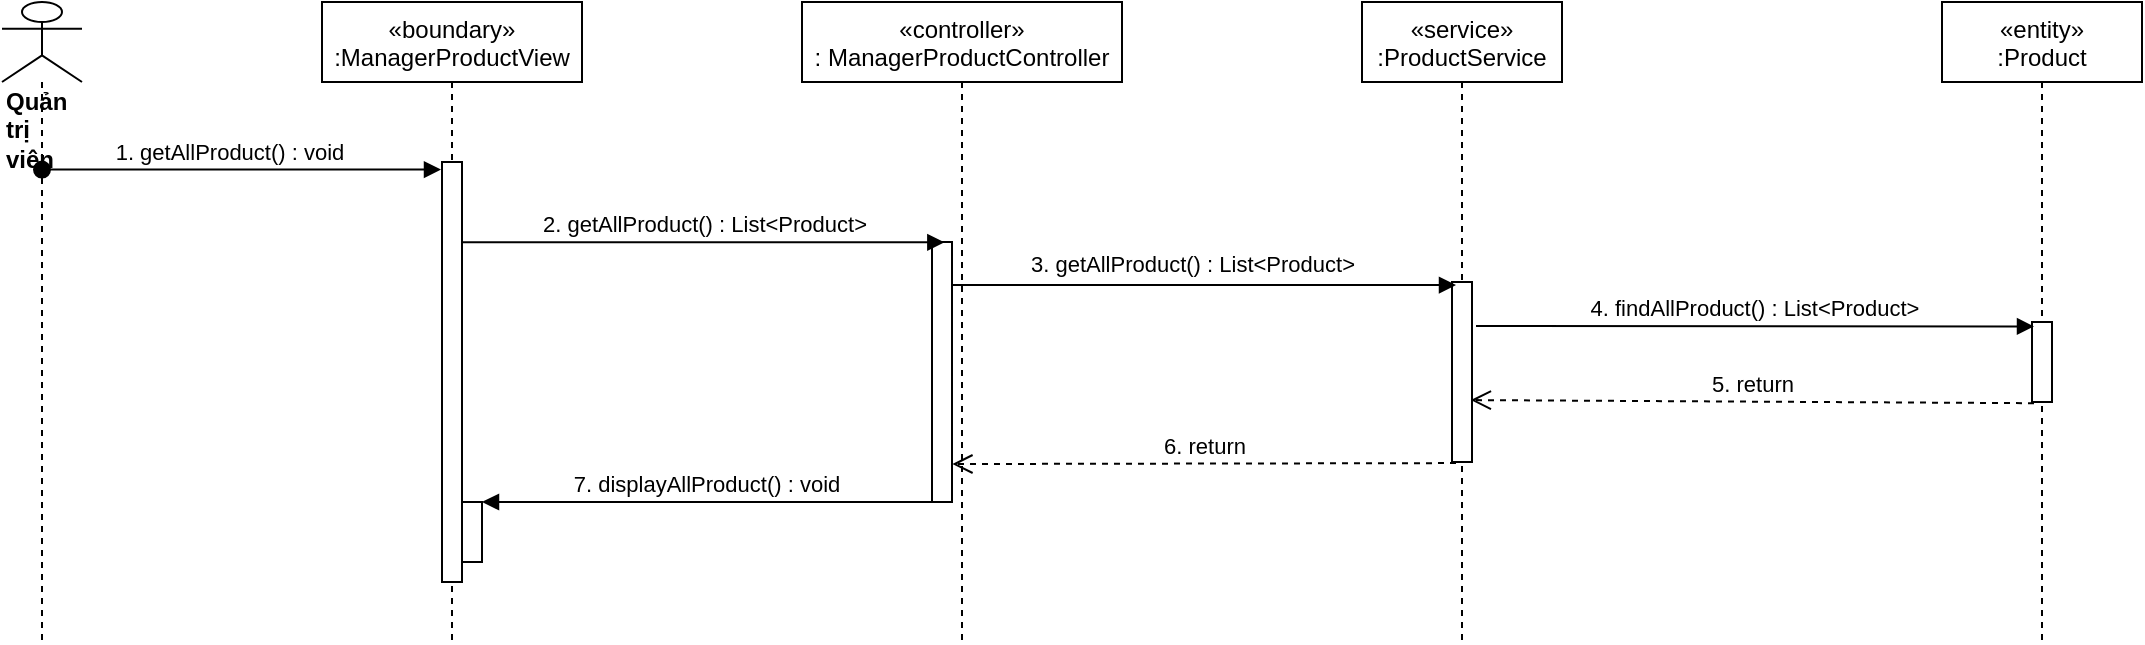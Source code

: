 <mxfile version="14.6.11" type="device"><diagram id="kgpKYQtTHZ0yAKxKKP6v" name="Page-1"><mxGraphModel dx="1038" dy="523" grid="1" gridSize="10" guides="1" tooltips="1" connect="1" arrows="1" fold="1" page="1" pageScale="1" pageWidth="850" pageHeight="1100" math="0" shadow="0"><root><mxCell id="0"/><mxCell id="1" parent="0"/><mxCell id="-FSXL91gbzKtMXdQg3ER-1" value="«boundary»&#10;:ManagerProductView" style="shape=umlLifeline;perimeter=lifelinePerimeter;container=1;collapsible=0;recursiveResize=0;rounded=0;shadow=0;strokeWidth=1;" vertex="1" parent="1"><mxGeometry x="230" y="80" width="130" height="320" as="geometry"/></mxCell><mxCell id="-FSXL91gbzKtMXdQg3ER-2" value="" style="points=[];perimeter=orthogonalPerimeter;rounded=0;shadow=0;strokeWidth=1;" vertex="1" parent="-FSXL91gbzKtMXdQg3ER-1"><mxGeometry x="60" y="80" width="10" height="210" as="geometry"/></mxCell><mxCell id="-FSXL91gbzKtMXdQg3ER-3" value="" style="html=1;points=[];perimeter=orthogonalPerimeter;" vertex="1" parent="-FSXL91gbzKtMXdQg3ER-1"><mxGeometry x="70" y="250" width="10" height="30" as="geometry"/></mxCell><mxCell id="-FSXL91gbzKtMXdQg3ER-4" value="«controller»&#10;: ManagerProductController" style="shape=umlLifeline;perimeter=lifelinePerimeter;container=1;collapsible=0;recursiveResize=0;rounded=0;shadow=0;strokeWidth=1;" vertex="1" parent="1"><mxGeometry x="470" y="80" width="160" height="320" as="geometry"/></mxCell><mxCell id="-FSXL91gbzKtMXdQg3ER-5" value="" style="points=[];perimeter=orthogonalPerimeter;rounded=0;shadow=0;strokeWidth=1;" vertex="1" parent="-FSXL91gbzKtMXdQg3ER-4"><mxGeometry x="65" y="120" width="10" height="130" as="geometry"/></mxCell><mxCell id="-FSXL91gbzKtMXdQg3ER-6" value="&lt;div&gt;&lt;b&gt;Quản trị viên&lt;/b&gt;&lt;/div&gt;" style="shape=umlLifeline;participant=umlActor;perimeter=lifelinePerimeter;whiteSpace=wrap;html=1;container=1;collapsible=0;recursiveResize=0;verticalAlign=top;spacingTop=36;outlineConnect=0;align=left;size=40;" vertex="1" parent="1"><mxGeometry x="70" y="80" width="40" height="320" as="geometry"/></mxCell><mxCell id="-FSXL91gbzKtMXdQg3ER-7" value="1. getAllProduct() : void" style="verticalAlign=bottom;startArrow=oval;endArrow=block;startSize=8;shadow=0;strokeWidth=1;entryX=-0.05;entryY=0.018;entryDx=0;entryDy=0;entryPerimeter=0;" edge="1" parent="1" source="-FSXL91gbzKtMXdQg3ER-6" target="-FSXL91gbzKtMXdQg3ER-2"><mxGeometry x="-0.06" relative="1" as="geometry"><mxPoint x="100" y="170" as="sourcePoint"/><mxPoint as="offset"/></mxGeometry></mxCell><mxCell id="-FSXL91gbzKtMXdQg3ER-8" value="«service»&#10;:ProductService" style="shape=umlLifeline;perimeter=lifelinePerimeter;container=1;collapsible=0;recursiveResize=0;rounded=0;shadow=0;strokeWidth=1;" vertex="1" parent="1"><mxGeometry x="750" y="80" width="100" height="320" as="geometry"/></mxCell><mxCell id="-FSXL91gbzKtMXdQg3ER-9" value="" style="points=[];perimeter=orthogonalPerimeter;rounded=0;shadow=0;strokeWidth=1;" vertex="1" parent="-FSXL91gbzKtMXdQg3ER-8"><mxGeometry x="45" y="140" width="10" height="90" as="geometry"/></mxCell><mxCell id="-FSXL91gbzKtMXdQg3ER-10" value="2. getAllProduct() : List&amp;lt;Product&amp;gt;" style="html=1;verticalAlign=bottom;endArrow=block;entryX=0.617;entryY=0.001;entryDx=0;entryDy=0;entryPerimeter=0;" edge="1" parent="1" source="-FSXL91gbzKtMXdQg3ER-2" target="-FSXL91gbzKtMXdQg3ER-5"><mxGeometry width="80" relative="1" as="geometry"><mxPoint x="320" y="248" as="sourcePoint"/><mxPoint x="500" y="210" as="targetPoint"/></mxGeometry></mxCell><mxCell id="-FSXL91gbzKtMXdQg3ER-11" value="" style="html=1;verticalAlign=bottom;endArrow=block;entryX=0.2;entryY=0.017;entryDx=0;entryDy=0;entryPerimeter=0;" edge="1" parent="1" source="-FSXL91gbzKtMXdQg3ER-5" target="-FSXL91gbzKtMXdQg3ER-9"><mxGeometry width="80" relative="1" as="geometry"><mxPoint x="609" y="221.68" as="sourcePoint"/><mxPoint x="770" y="222" as="targetPoint"/></mxGeometry></mxCell><mxCell id="-FSXL91gbzKtMXdQg3ER-12" value="3. getAllProduct() : List&amp;lt;Product&amp;gt;" style="edgeLabel;html=1;align=center;verticalAlign=middle;resizable=0;points=[];" vertex="1" connectable="0" parent="-FSXL91gbzKtMXdQg3ER-11"><mxGeometry x="-0.077" y="4" relative="1" as="geometry"><mxPoint x="3" y="-7" as="offset"/></mxGeometry></mxCell><mxCell id="-FSXL91gbzKtMXdQg3ER-13" value="6. return" style="html=1;verticalAlign=bottom;endArrow=open;dashed=1;endSize=8;exitX=0.2;exitY=1.006;exitDx=0;exitDy=0;exitPerimeter=0;entryX=1.02;entryY=0.854;entryDx=0;entryDy=0;entryPerimeter=0;" edge="1" parent="1" source="-FSXL91gbzKtMXdQg3ER-9" target="-FSXL91gbzKtMXdQg3ER-5"><mxGeometry relative="1" as="geometry"><mxPoint x="845" y="261.015" as="sourcePoint"/><mxPoint x="580" y="307" as="targetPoint"/></mxGeometry></mxCell><mxCell id="-FSXL91gbzKtMXdQg3ER-14" value="7. displayAllProduct() : void" style="verticalAlign=bottom;endArrow=block;shadow=0;strokeWidth=1;" edge="1" parent="1" source="-FSXL91gbzKtMXdQg3ER-5" target="-FSXL91gbzKtMXdQg3ER-3"><mxGeometry relative="1" as="geometry"><mxPoint x="550" y="319" as="sourcePoint"/><mxPoint x="340" y="319" as="targetPoint"/></mxGeometry></mxCell><mxCell id="-FSXL91gbzKtMXdQg3ER-15" value="«entity»&#10;:Product" style="shape=umlLifeline;perimeter=lifelinePerimeter;container=1;collapsible=0;recursiveResize=0;rounded=0;shadow=0;strokeWidth=1;" vertex="1" parent="1"><mxGeometry x="1040" y="80" width="100" height="320" as="geometry"/></mxCell><mxCell id="-FSXL91gbzKtMXdQg3ER-16" value="" style="points=[];perimeter=orthogonalPerimeter;rounded=0;shadow=0;strokeWidth=1;" vertex="1" parent="-FSXL91gbzKtMXdQg3ER-15"><mxGeometry x="45" y="160" width="10" height="40" as="geometry"/></mxCell><mxCell id="-FSXL91gbzKtMXdQg3ER-17" value="4. findAllProduct() : List&amp;lt;Product&amp;gt;" style="html=1;verticalAlign=bottom;endArrow=block;entryX=0.1;entryY=0.055;entryDx=0;entryDy=0;entryPerimeter=0;" edge="1" parent="1" target="-FSXL91gbzKtMXdQg3ER-16"><mxGeometry width="80" relative="1" as="geometry"><mxPoint x="807" y="242" as="sourcePoint"/><mxPoint x="1010" y="239" as="targetPoint"/></mxGeometry></mxCell><mxCell id="-FSXL91gbzKtMXdQg3ER-18" value="5. return" style="html=1;verticalAlign=bottom;endArrow=open;dashed=1;endSize=8;exitX=0.1;exitY=1.015;exitDx=0;exitDy=0;exitPerimeter=0;entryX=0.94;entryY=0.656;entryDx=0;entryDy=0;entryPerimeter=0;" edge="1" parent="1" source="-FSXL91gbzKtMXdQg3ER-16" target="-FSXL91gbzKtMXdQg3ER-9"><mxGeometry relative="1" as="geometry"><mxPoint x="790" y="300" as="sourcePoint"/><mxPoint x="850" y="290" as="targetPoint"/></mxGeometry></mxCell></root></mxGraphModel></diagram></mxfile>